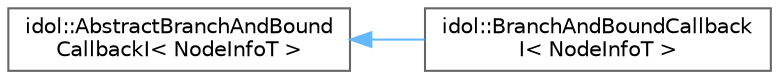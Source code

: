 digraph "Graphical Class Hierarchy"
{
 // LATEX_PDF_SIZE
  bgcolor="transparent";
  edge [fontname=Helvetica,fontsize=10,labelfontname=Helvetica,labelfontsize=10];
  node [fontname=Helvetica,fontsize=10,shape=box,height=0.2,width=0.4];
  rankdir="LR";
  Node0 [id="Node000000",label="idol::AbstractBranchAndBound\lCallbackI\< NodeInfoT \>",height=0.2,width=0.4,color="grey40", fillcolor="white", style="filled",URL="$classidol_1_1AbstractBranchAndBoundCallbackI.html",tooltip=" "];
  Node0 -> Node1 [id="edge4_Node000000_Node000001",dir="back",color="steelblue1",style="solid",tooltip=" "];
  Node1 [id="Node000001",label="idol::BranchAndBoundCallback\lI\< NodeInfoT \>",height=0.2,width=0.4,color="grey40", fillcolor="white", style="filled",URL="$classidol_1_1BranchAndBoundCallbackI.html",tooltip=" "];
}
